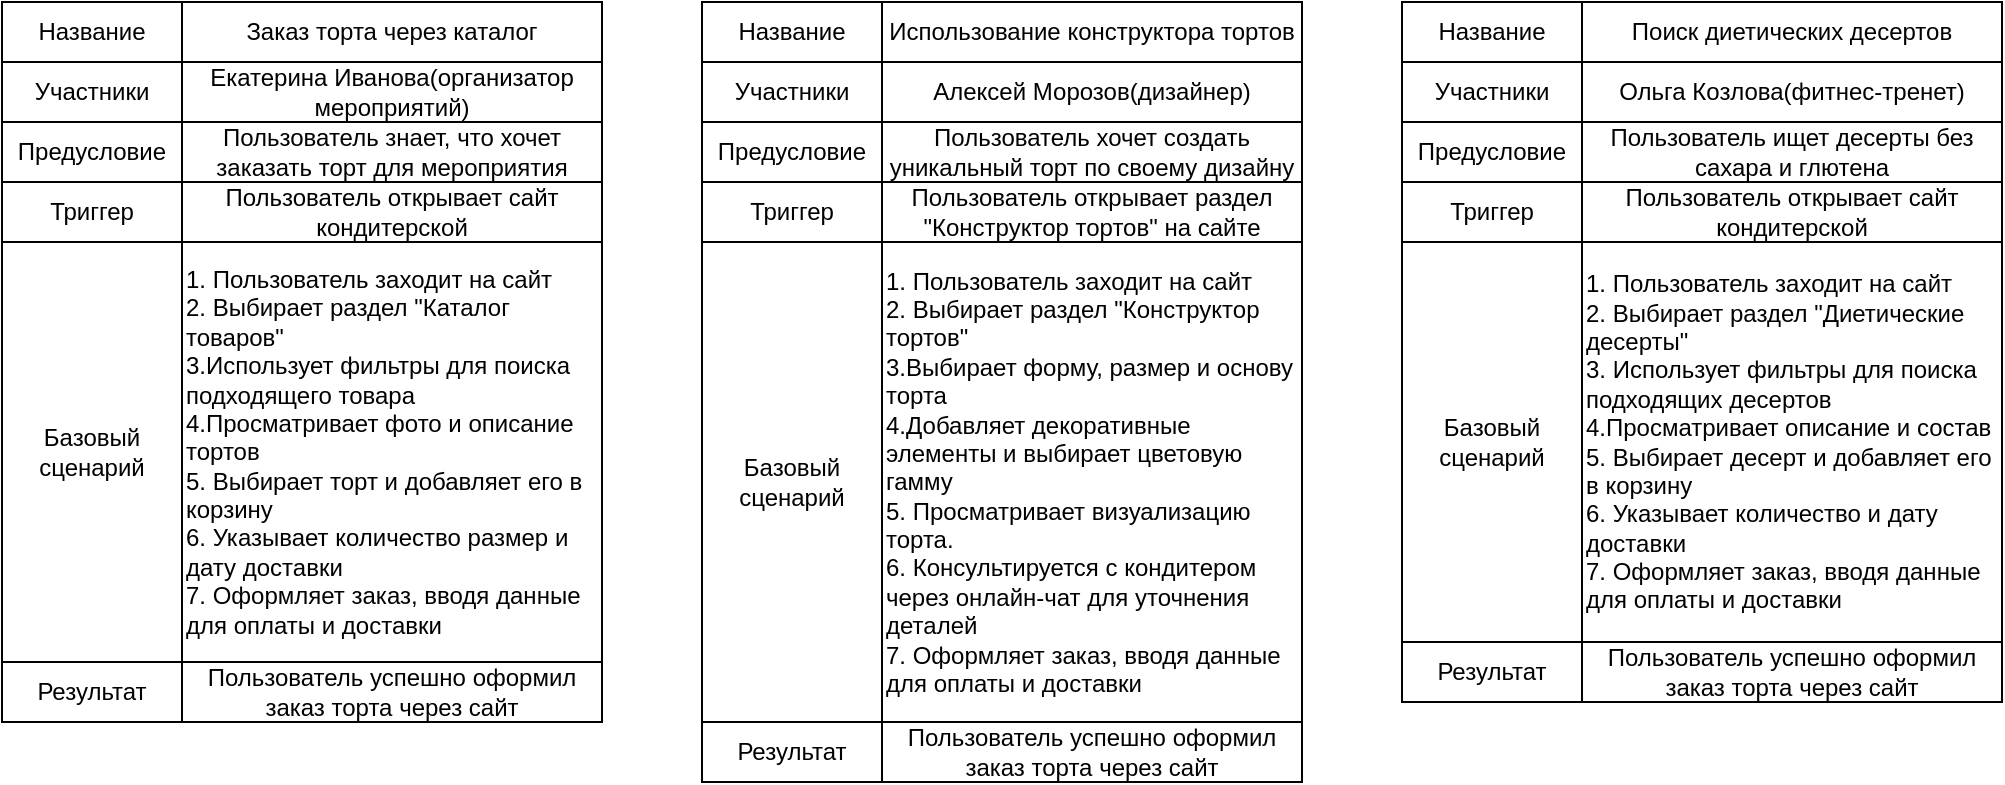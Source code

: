 <mxfile version="26.1.1">
  <diagram name="Страница — 1" id="A1dPkbl0siEuilR-5R8X">
    <mxGraphModel dx="868" dy="928" grid="1" gridSize="10" guides="1" tooltips="1" connect="1" arrows="1" fold="1" page="1" pageScale="1" pageWidth="827" pageHeight="1169" math="0" shadow="0">
      <root>
        <mxCell id="0" />
        <mxCell id="1" parent="0" />
        <mxCell id="aKJ6ZVWb_qw6QM9ciWA3-30" value="Название" style="rounded=0;whiteSpace=wrap;html=1;" vertex="1" parent="1">
          <mxGeometry x="530" y="340" width="90" height="30" as="geometry" />
        </mxCell>
        <mxCell id="aKJ6ZVWb_qw6QM9ciWA3-31" value="Участники" style="rounded=0;whiteSpace=wrap;html=1;" vertex="1" parent="1">
          <mxGeometry x="530" y="370" width="90" height="30" as="geometry" />
        </mxCell>
        <mxCell id="aKJ6ZVWb_qw6QM9ciWA3-32" value="Предусловие" style="rounded=0;whiteSpace=wrap;html=1;" vertex="1" parent="1">
          <mxGeometry x="530" y="400" width="90" height="30" as="geometry" />
        </mxCell>
        <mxCell id="aKJ6ZVWb_qw6QM9ciWA3-33" value="Триггер" style="rounded=0;whiteSpace=wrap;html=1;" vertex="1" parent="1">
          <mxGeometry x="530" y="430" width="90" height="30" as="geometry" />
        </mxCell>
        <mxCell id="aKJ6ZVWb_qw6QM9ciWA3-34" value="Базовый сценарий" style="rounded=0;whiteSpace=wrap;html=1;" vertex="1" parent="1">
          <mxGeometry x="530" y="460" width="90" height="210" as="geometry" />
        </mxCell>
        <mxCell id="aKJ6ZVWb_qw6QM9ciWA3-35" value="Результат" style="rounded=0;whiteSpace=wrap;html=1;" vertex="1" parent="1">
          <mxGeometry x="530" y="670" width="90" height="30" as="geometry" />
        </mxCell>
        <mxCell id="aKJ6ZVWb_qw6QM9ciWA3-37" value="Заказ торта через каталог" style="rounded=0;whiteSpace=wrap;html=1;" vertex="1" parent="1">
          <mxGeometry x="620" y="340" width="210" height="30" as="geometry" />
        </mxCell>
        <mxCell id="aKJ6ZVWb_qw6QM9ciWA3-38" value="Екатерина Иванова(организатор мероприятий)" style="rounded=0;whiteSpace=wrap;html=1;" vertex="1" parent="1">
          <mxGeometry x="620" y="370" width="210" height="30" as="geometry" />
        </mxCell>
        <mxCell id="aKJ6ZVWb_qw6QM9ciWA3-40" value="Пользователь знает, что хочет заказать торт для мероприятия" style="rounded=0;whiteSpace=wrap;html=1;" vertex="1" parent="1">
          <mxGeometry x="620" y="400" width="210" height="30" as="geometry" />
        </mxCell>
        <mxCell id="aKJ6ZVWb_qw6QM9ciWA3-41" value="Пользователь открывает сайт кондитерской" style="rounded=0;whiteSpace=wrap;html=1;" vertex="1" parent="1">
          <mxGeometry x="620" y="430" width="210" height="30" as="geometry" />
        </mxCell>
        <mxCell id="aKJ6ZVWb_qw6QM9ciWA3-43" value="&lt;div style=&quot;&quot;&gt;&lt;span style=&quot;background-color: transparent; color: light-dark(rgb(0, 0, 0), rgb(255, 255, 255));&quot;&gt;1. Пользователь заходит на сайт&lt;/span&gt;&lt;/div&gt;&lt;div style=&quot;&quot;&gt;2. Выбирает раздел &quot;Каталог товаров&quot;&lt;/div&gt;&lt;div style=&quot;&quot;&gt;3.Использует фильтры для поиска подходящего товара&lt;/div&gt;&lt;div style=&quot;&quot;&gt;4.Просматривает фото и описание тортов&lt;/div&gt;&lt;div style=&quot;&quot;&gt;5. Выбирает торт и добавляет его в корзину&lt;/div&gt;&lt;div style=&quot;&quot;&gt;6. Указывает количество размер и дату доставки&lt;/div&gt;&lt;div style=&quot;&quot;&gt;7. Оформляет заказ, вводя данные для оплаты и доставки&lt;/div&gt;" style="rounded=0;whiteSpace=wrap;html=1;align=left;" vertex="1" parent="1">
          <mxGeometry x="620" y="460" width="210" height="210" as="geometry" />
        </mxCell>
        <mxCell id="aKJ6ZVWb_qw6QM9ciWA3-44" value="Пользователь успешно оформил заказ торта через сайт" style="rounded=0;whiteSpace=wrap;html=1;" vertex="1" parent="1">
          <mxGeometry x="620" y="670" width="210" height="30" as="geometry" />
        </mxCell>
        <mxCell id="aKJ6ZVWb_qw6QM9ciWA3-45" value="Название" style="rounded=0;whiteSpace=wrap;html=1;" vertex="1" parent="1">
          <mxGeometry x="880" y="340" width="90" height="30" as="geometry" />
        </mxCell>
        <mxCell id="aKJ6ZVWb_qw6QM9ciWA3-46" value="Участники" style="rounded=0;whiteSpace=wrap;html=1;" vertex="1" parent="1">
          <mxGeometry x="880" y="370" width="90" height="30" as="geometry" />
        </mxCell>
        <mxCell id="aKJ6ZVWb_qw6QM9ciWA3-47" value="Предусловие" style="rounded=0;whiteSpace=wrap;html=1;" vertex="1" parent="1">
          <mxGeometry x="880" y="400" width="90" height="30" as="geometry" />
        </mxCell>
        <mxCell id="aKJ6ZVWb_qw6QM9ciWA3-48" value="Триггер" style="rounded=0;whiteSpace=wrap;html=1;" vertex="1" parent="1">
          <mxGeometry x="880" y="430" width="90" height="30" as="geometry" />
        </mxCell>
        <mxCell id="aKJ6ZVWb_qw6QM9ciWA3-49" value="Базовый сценарий" style="rounded=0;whiteSpace=wrap;html=1;" vertex="1" parent="1">
          <mxGeometry x="880" y="460" width="90" height="240" as="geometry" />
        </mxCell>
        <mxCell id="aKJ6ZVWb_qw6QM9ciWA3-50" value="Результат" style="rounded=0;whiteSpace=wrap;html=1;" vertex="1" parent="1">
          <mxGeometry x="880" y="700" width="90" height="30" as="geometry" />
        </mxCell>
        <mxCell id="aKJ6ZVWb_qw6QM9ciWA3-51" value="Использование конструктора тортов" style="rounded=0;whiteSpace=wrap;html=1;" vertex="1" parent="1">
          <mxGeometry x="970" y="340" width="210" height="30" as="geometry" />
        </mxCell>
        <mxCell id="aKJ6ZVWb_qw6QM9ciWA3-52" value="Алексей Морозов(дизайнер)" style="rounded=0;whiteSpace=wrap;html=1;" vertex="1" parent="1">
          <mxGeometry x="970" y="370" width="210" height="30" as="geometry" />
        </mxCell>
        <mxCell id="aKJ6ZVWb_qw6QM9ciWA3-53" value="Пользователь хочет создать уникальный торт по своему дизайну" style="rounded=0;whiteSpace=wrap;html=1;" vertex="1" parent="1">
          <mxGeometry x="970" y="400" width="210" height="30" as="geometry" />
        </mxCell>
        <mxCell id="aKJ6ZVWb_qw6QM9ciWA3-54" value="Пользователь открывает раздел &quot;Конструктор тортов&quot; на сайте" style="rounded=0;whiteSpace=wrap;html=1;" vertex="1" parent="1">
          <mxGeometry x="970" y="430" width="210" height="30" as="geometry" />
        </mxCell>
        <mxCell id="aKJ6ZVWb_qw6QM9ciWA3-55" value="&lt;div style=&quot;&quot;&gt;&lt;span style=&quot;background-color: transparent; color: light-dark(rgb(0, 0, 0), rgb(255, 255, 255));&quot;&gt;1. Пользователь заходит на сайт&lt;/span&gt;&lt;/div&gt;&lt;div style=&quot;&quot;&gt;2. Выбирает раздел &quot;Конструктор тортов&quot;&lt;/div&gt;&lt;div style=&quot;&quot;&gt;3.Выбирает форму, размер и основу торта&lt;/div&gt;&lt;div style=&quot;&quot;&gt;4.Добавляет декоративные элементы и выбирает цветовую гамму&lt;/div&gt;&lt;div style=&quot;&quot;&gt;5. Просматривает визуализацию торта.&lt;/div&gt;&lt;div style=&quot;&quot;&gt;6. Консультируется с кондитером через онлайн-чат для уточнения деталей&lt;/div&gt;&lt;div style=&quot;&quot;&gt;7. Оформляет заказ, вводя данные для оплаты и доставки&lt;/div&gt;" style="rounded=0;whiteSpace=wrap;html=1;align=left;" vertex="1" parent="1">
          <mxGeometry x="970" y="460" width="210" height="240" as="geometry" />
        </mxCell>
        <mxCell id="aKJ6ZVWb_qw6QM9ciWA3-56" value="Пользователь успешно оформил заказ торта через сайт" style="rounded=0;whiteSpace=wrap;html=1;" vertex="1" parent="1">
          <mxGeometry x="970" y="700" width="210" height="30" as="geometry" />
        </mxCell>
        <mxCell id="aKJ6ZVWb_qw6QM9ciWA3-57" value="Название" style="rounded=0;whiteSpace=wrap;html=1;" vertex="1" parent="1">
          <mxGeometry x="1230" y="340" width="90" height="30" as="geometry" />
        </mxCell>
        <mxCell id="aKJ6ZVWb_qw6QM9ciWA3-58" value="Участники" style="rounded=0;whiteSpace=wrap;html=1;" vertex="1" parent="1">
          <mxGeometry x="1230" y="370" width="90" height="30" as="geometry" />
        </mxCell>
        <mxCell id="aKJ6ZVWb_qw6QM9ciWA3-59" value="Предусловие" style="rounded=0;whiteSpace=wrap;html=1;" vertex="1" parent="1">
          <mxGeometry x="1230" y="400" width="90" height="30" as="geometry" />
        </mxCell>
        <mxCell id="aKJ6ZVWb_qw6QM9ciWA3-60" value="Триггер" style="rounded=0;whiteSpace=wrap;html=1;" vertex="1" parent="1">
          <mxGeometry x="1230" y="430" width="90" height="30" as="geometry" />
        </mxCell>
        <mxCell id="aKJ6ZVWb_qw6QM9ciWA3-61" value="Базовый сценарий" style="rounded=0;whiteSpace=wrap;html=1;" vertex="1" parent="1">
          <mxGeometry x="1230" y="460" width="90" height="200" as="geometry" />
        </mxCell>
        <mxCell id="aKJ6ZVWb_qw6QM9ciWA3-62" value="Результат" style="rounded=0;whiteSpace=wrap;html=1;" vertex="1" parent="1">
          <mxGeometry x="1230" y="660" width="90" height="30" as="geometry" />
        </mxCell>
        <mxCell id="aKJ6ZVWb_qw6QM9ciWA3-63" value="Поиск диетических десертов" style="rounded=0;whiteSpace=wrap;html=1;" vertex="1" parent="1">
          <mxGeometry x="1320" y="340" width="210" height="30" as="geometry" />
        </mxCell>
        <mxCell id="aKJ6ZVWb_qw6QM9ciWA3-64" value="Ольга Козлова(фитнес-тренет)" style="rounded=0;whiteSpace=wrap;html=1;" vertex="1" parent="1">
          <mxGeometry x="1320" y="370" width="210" height="30" as="geometry" />
        </mxCell>
        <mxCell id="aKJ6ZVWb_qw6QM9ciWA3-65" value="Пользователь ищет десерты без сахара и глютена" style="rounded=0;whiteSpace=wrap;html=1;" vertex="1" parent="1">
          <mxGeometry x="1320" y="400" width="210" height="30" as="geometry" />
        </mxCell>
        <mxCell id="aKJ6ZVWb_qw6QM9ciWA3-66" value="Пользователь открывает сайт кондитерской" style="rounded=0;whiteSpace=wrap;html=1;" vertex="1" parent="1">
          <mxGeometry x="1320" y="430" width="210" height="30" as="geometry" />
        </mxCell>
        <mxCell id="aKJ6ZVWb_qw6QM9ciWA3-67" value="&lt;div style=&quot;&quot;&gt;&lt;span style=&quot;background-color: transparent; color: light-dark(rgb(0, 0, 0), rgb(255, 255, 255));&quot;&gt;1. Пользователь заходит на сайт&lt;/span&gt;&lt;/div&gt;&lt;div style=&quot;&quot;&gt;2. Выбирает раздел &quot;Диетические десерты&quot;&lt;/div&gt;&lt;div style=&quot;&quot;&gt;3. Использует фильтры для поиска подходящих десертов&lt;/div&gt;&lt;div style=&quot;&quot;&gt;4.Просматривает описание и состав&amp;nbsp;&lt;/div&gt;&lt;div style=&quot;&quot;&gt;5. Выбирает десерт и добавляет его в корзину&lt;/div&gt;&lt;div style=&quot;&quot;&gt;6. Указывает количество и дату доставки&lt;/div&gt;&lt;div style=&quot;&quot;&gt;7. Оформляет заказ, вводя данные для оплаты и доставки&lt;/div&gt;" style="rounded=0;whiteSpace=wrap;html=1;align=left;" vertex="1" parent="1">
          <mxGeometry x="1320" y="460" width="210" height="200" as="geometry" />
        </mxCell>
        <mxCell id="aKJ6ZVWb_qw6QM9ciWA3-68" value="Пользователь успешно оформил заказ торта через сайт" style="rounded=0;whiteSpace=wrap;html=1;" vertex="1" parent="1">
          <mxGeometry x="1320" y="660" width="210" height="30" as="geometry" />
        </mxCell>
      </root>
    </mxGraphModel>
  </diagram>
</mxfile>
